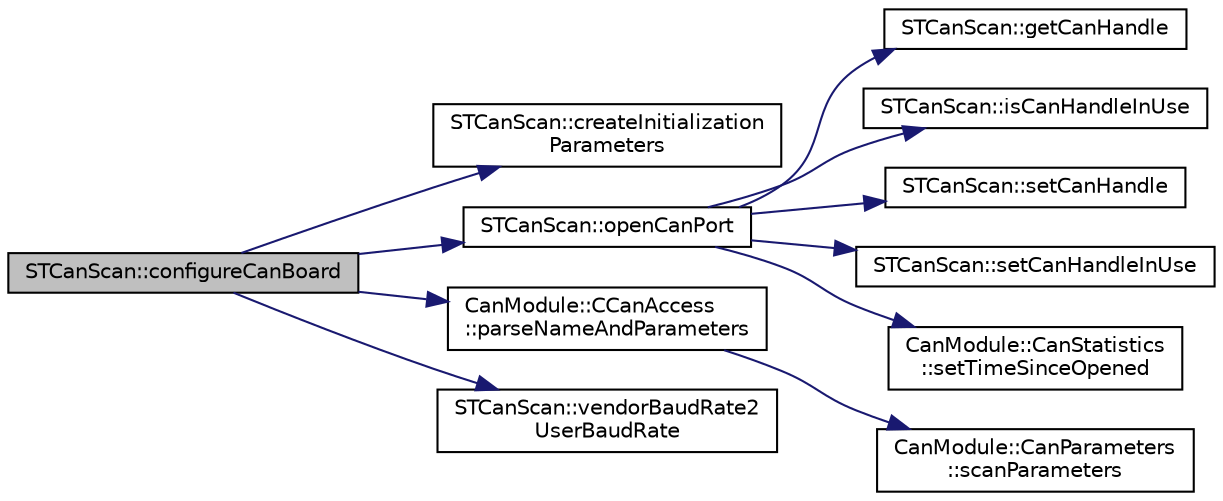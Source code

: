 digraph "STCanScan::configureCanBoard"
{
 // LATEX_PDF_SIZE
  edge [fontname="Helvetica",fontsize="10",labelfontname="Helvetica",labelfontsize="10"];
  node [fontname="Helvetica",fontsize="10",shape=record];
  rankdir="LR";
  Node1 [label="STCanScan::configureCanBoard",height=0.2,width=0.4,color="black", fillcolor="grey75", style="filled", fontcolor="black",tooltip=" "];
  Node1 -> Node2 [color="midnightblue",fontsize="10",style="solid",fontname="Helvetica"];
  Node2 [label="STCanScan::createInitialization\lParameters",height=0.2,width=0.4,color="black", fillcolor="white", style="filled",URL="$classSTCanScan.html#af6cf11abff5d1b39b35ceff9ae857270",tooltip=" "];
  Node1 -> Node3 [color="midnightblue",fontsize="10",style="solid",fontname="Helvetica"];
  Node3 [label="STCanScan::openCanPort",height=0.2,width=0.4,color="black", fillcolor="white", style="filled",URL="$classSTCanScan.html#a5f74df7e9615929365b33c08e709e918",tooltip=" "];
  Node3 -> Node4 [color="midnightblue",fontsize="10",style="solid",fontname="Helvetica"];
  Node4 [label="STCanScan::getCanHandle",height=0.2,width=0.4,color="black", fillcolor="white", style="filled",URL="$classSTCanScan.html#a29b4c3c8f29e45f808fbb7528e4593aa",tooltip=" "];
  Node3 -> Node5 [color="midnightblue",fontsize="10",style="solid",fontname="Helvetica"];
  Node5 [label="STCanScan::isCanHandleInUse",height=0.2,width=0.4,color="black", fillcolor="white", style="filled",URL="$classSTCanScan.html#a2f2a9aaa3ce2c653a4e1152eb8497493",tooltip=" "];
  Node3 -> Node6 [color="midnightblue",fontsize="10",style="solid",fontname="Helvetica"];
  Node6 [label="STCanScan::setCanHandle",height=0.2,width=0.4,color="black", fillcolor="white", style="filled",URL="$classSTCanScan.html#a50f89ce5fc0b2961937dc8a4b86081f8",tooltip=" "];
  Node3 -> Node7 [color="midnightblue",fontsize="10",style="solid",fontname="Helvetica"];
  Node7 [label="STCanScan::setCanHandleInUse",height=0.2,width=0.4,color="black", fillcolor="white", style="filled",URL="$classSTCanScan.html#ae29a23d161c115f173cbdb3a807c895e",tooltip=" "];
  Node3 -> Node8 [color="midnightblue",fontsize="10",style="solid",fontname="Helvetica"];
  Node8 [label="CanModule::CanStatistics\l::setTimeSinceOpened",height=0.2,width=0.4,color="black", fillcolor="white", style="filled",URL="$classCanModule_1_1CanStatistics.html#af3f15dedf80e67f1309946632d87198d",tooltip=" "];
  Node1 -> Node9 [color="midnightblue",fontsize="10",style="solid",fontname="Helvetica"];
  Node9 [label="CanModule::CCanAccess\l::parseNameAndParameters",height=0.2,width=0.4,color="black", fillcolor="white", style="filled",URL="$classCanModule_1_1CCanAccess.html#af26c9d102638fb96e5e1305f807d148f",tooltip=" "];
  Node9 -> Node10 [color="midnightblue",fontsize="10",style="solid",fontname="Helvetica"];
  Node10 [label="CanModule::CanParameters\l::scanParameters",height=0.2,width=0.4,color="black", fillcolor="white", style="filled",URL="$structCanModule_1_1CanParameters.html#ae3c938ac282acae4e49487cbb8a61133",tooltip=" "];
  Node1 -> Node11 [color="midnightblue",fontsize="10",style="solid",fontname="Helvetica"];
  Node11 [label="STCanScan::vendorBaudRate2\lUserBaudRate",height=0.2,width=0.4,color="black", fillcolor="white", style="filled",URL="$classSTCanScan.html#aa57c48594c8a70a0331f07fb4ad208fd",tooltip=" "];
}
